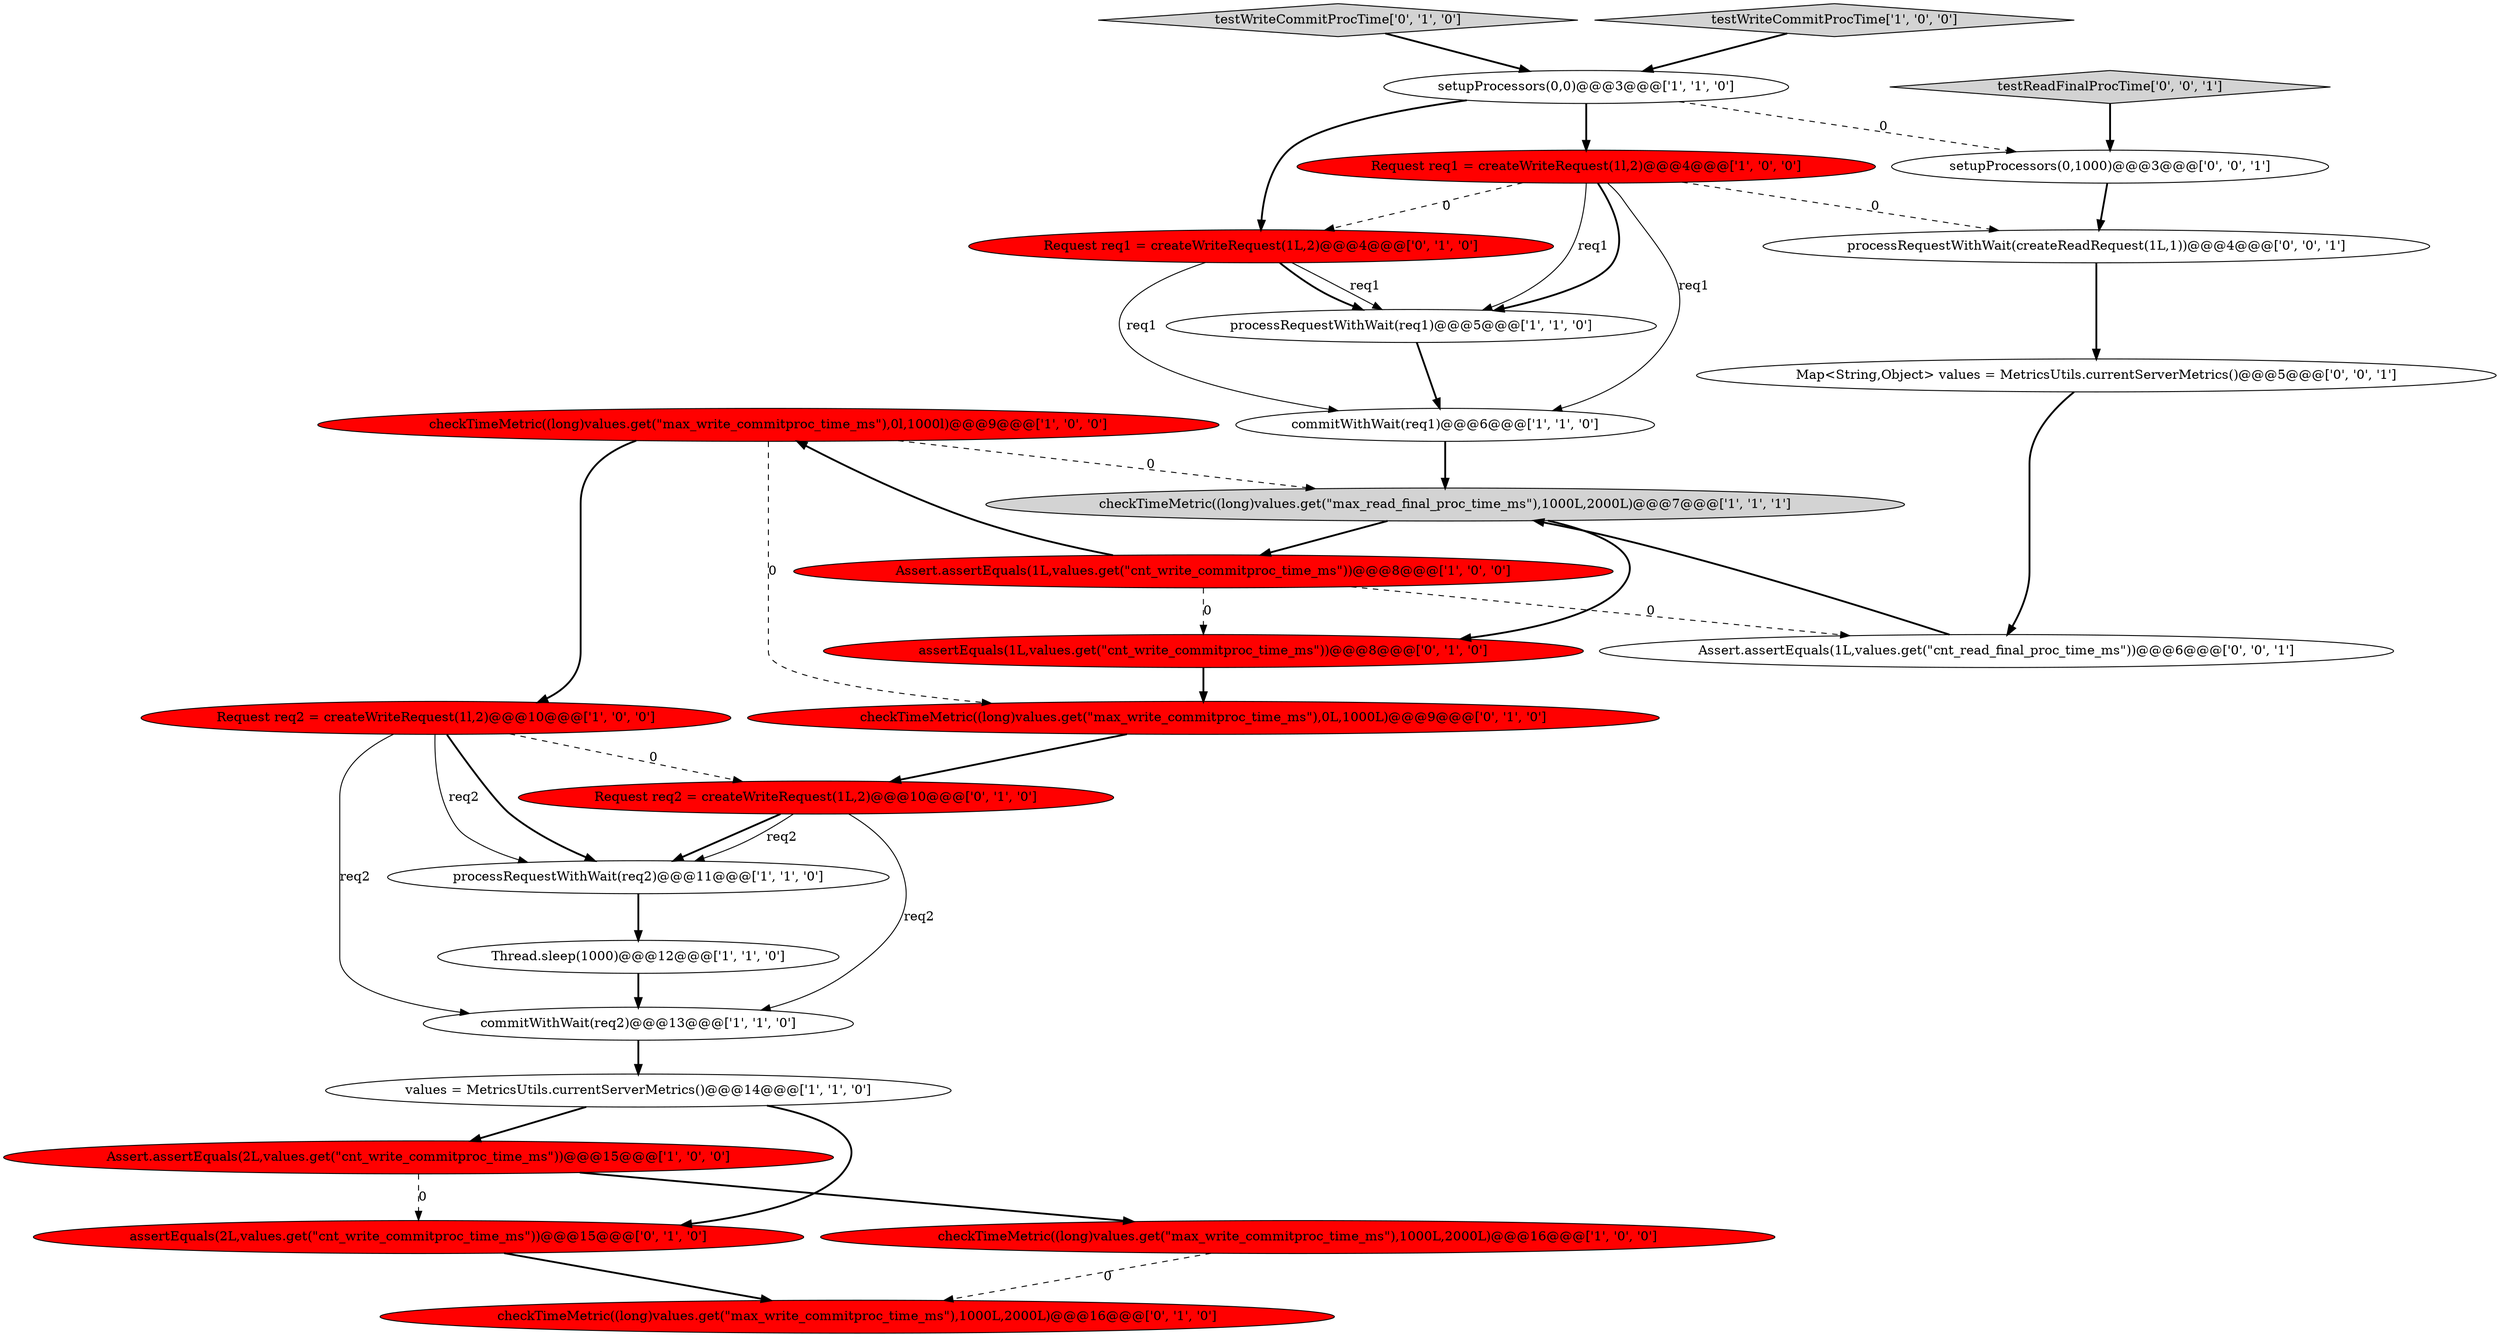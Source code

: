 digraph {
17 [style = filled, label = "assertEquals(2L,values.get(\"cnt_write_commitproc_time_ms\"))@@@15@@@['0', '1', '0']", fillcolor = red, shape = ellipse image = "AAA1AAABBB2BBB"];
7 [style = filled, label = "Assert.assertEquals(1L,values.get(\"cnt_write_commitproc_time_ms\"))@@@8@@@['1', '0', '0']", fillcolor = red, shape = ellipse image = "AAA1AAABBB1BBB"];
2 [style = filled, label = "Request req2 = createWriteRequest(1l,2)@@@10@@@['1', '0', '0']", fillcolor = red, shape = ellipse image = "AAA1AAABBB1BBB"];
9 [style = filled, label = "Thread.sleep(1000)@@@12@@@['1', '1', '0']", fillcolor = white, shape = ellipse image = "AAA0AAABBB1BBB"];
26 [style = filled, label = "testReadFinalProcTime['0', '0', '1']", fillcolor = lightgray, shape = diamond image = "AAA0AAABBB3BBB"];
5 [style = filled, label = "commitWithWait(req2)@@@13@@@['1', '1', '0']", fillcolor = white, shape = ellipse image = "AAA0AAABBB1BBB"];
25 [style = filled, label = "setupProcessors(0,1000)@@@3@@@['0', '0', '1']", fillcolor = white, shape = ellipse image = "AAA0AAABBB3BBB"];
19 [style = filled, label = "Request req1 = createWriteRequest(1L,2)@@@4@@@['0', '1', '0']", fillcolor = red, shape = ellipse image = "AAA1AAABBB2BBB"];
11 [style = filled, label = "Assert.assertEquals(2L,values.get(\"cnt_write_commitproc_time_ms\"))@@@15@@@['1', '0', '0']", fillcolor = red, shape = ellipse image = "AAA1AAABBB1BBB"];
12 [style = filled, label = "processRequestWithWait(req1)@@@5@@@['1', '1', '0']", fillcolor = white, shape = ellipse image = "AAA0AAABBB1BBB"];
8 [style = filled, label = "Request req1 = createWriteRequest(1l,2)@@@4@@@['1', '0', '0']", fillcolor = red, shape = ellipse image = "AAA1AAABBB1BBB"];
3 [style = filled, label = "checkTimeMetric((long)values.get(\"max_write_commitproc_time_ms\"),1000L,2000L)@@@16@@@['1', '0', '0']", fillcolor = red, shape = ellipse image = "AAA1AAABBB1BBB"];
20 [style = filled, label = "testWriteCommitProcTime['0', '1', '0']", fillcolor = lightgray, shape = diamond image = "AAA0AAABBB2BBB"];
4 [style = filled, label = "checkTimeMetric((long)values.get(\"max_write_commitproc_time_ms\"),0l,1000l)@@@9@@@['1', '0', '0']", fillcolor = red, shape = ellipse image = "AAA1AAABBB1BBB"];
0 [style = filled, label = "testWriteCommitProcTime['1', '0', '0']", fillcolor = lightgray, shape = diamond image = "AAA0AAABBB1BBB"];
15 [style = filled, label = "checkTimeMetric((long)values.get(\"max_write_commitproc_time_ms\"),0L,1000L)@@@9@@@['0', '1', '0']", fillcolor = red, shape = ellipse image = "AAA1AAABBB2BBB"];
21 [style = filled, label = "checkTimeMetric((long)values.get(\"max_write_commitproc_time_ms\"),1000L,2000L)@@@16@@@['0', '1', '0']", fillcolor = red, shape = ellipse image = "AAA1AAABBB2BBB"];
6 [style = filled, label = "processRequestWithWait(req2)@@@11@@@['1', '1', '0']", fillcolor = white, shape = ellipse image = "AAA0AAABBB1BBB"];
1 [style = filled, label = "checkTimeMetric((long)values.get(\"max_read_final_proc_time_ms\"),1000L,2000L)@@@7@@@['1', '1', '1']", fillcolor = lightgray, shape = ellipse image = "AAA0AAABBB1BBB"];
10 [style = filled, label = "setupProcessors(0,0)@@@3@@@['1', '1', '0']", fillcolor = white, shape = ellipse image = "AAA0AAABBB1BBB"];
24 [style = filled, label = "Assert.assertEquals(1L,values.get(\"cnt_read_final_proc_time_ms\"))@@@6@@@['0', '0', '1']", fillcolor = white, shape = ellipse image = "AAA0AAABBB3BBB"];
23 [style = filled, label = "processRequestWithWait(createReadRequest(1L,1))@@@4@@@['0', '0', '1']", fillcolor = white, shape = ellipse image = "AAA0AAABBB3BBB"];
16 [style = filled, label = "assertEquals(1L,values.get(\"cnt_write_commitproc_time_ms\"))@@@8@@@['0', '1', '0']", fillcolor = red, shape = ellipse image = "AAA1AAABBB2BBB"];
14 [style = filled, label = "values = MetricsUtils.currentServerMetrics()@@@14@@@['1', '1', '0']", fillcolor = white, shape = ellipse image = "AAA0AAABBB1BBB"];
13 [style = filled, label = "commitWithWait(req1)@@@6@@@['1', '1', '0']", fillcolor = white, shape = ellipse image = "AAA0AAABBB1BBB"];
22 [style = filled, label = "Map<String,Object> values = MetricsUtils.currentServerMetrics()@@@5@@@['0', '0', '1']", fillcolor = white, shape = ellipse image = "AAA0AAABBB3BBB"];
18 [style = filled, label = "Request req2 = createWriteRequest(1L,2)@@@10@@@['0', '1', '0']", fillcolor = red, shape = ellipse image = "AAA1AAABBB2BBB"];
8->13 [style = solid, label="req1"];
16->15 [style = bold, label=""];
8->19 [style = dashed, label="0"];
4->1 [style = dashed, label="0"];
2->6 [style = solid, label="req2"];
19->12 [style = bold, label=""];
3->21 [style = dashed, label="0"];
2->6 [style = bold, label=""];
25->23 [style = bold, label=""];
7->16 [style = dashed, label="0"];
10->19 [style = bold, label=""];
26->25 [style = bold, label=""];
14->17 [style = bold, label=""];
4->2 [style = bold, label=""];
7->4 [style = bold, label=""];
5->14 [style = bold, label=""];
11->17 [style = dashed, label="0"];
18->5 [style = solid, label="req2"];
1->7 [style = bold, label=""];
15->18 [style = bold, label=""];
13->1 [style = bold, label=""];
20->10 [style = bold, label=""];
19->13 [style = solid, label="req1"];
19->12 [style = solid, label="req1"];
12->13 [style = bold, label=""];
0->10 [style = bold, label=""];
8->12 [style = solid, label="req1"];
23->22 [style = bold, label=""];
10->8 [style = bold, label=""];
18->6 [style = bold, label=""];
11->3 [style = bold, label=""];
1->16 [style = bold, label=""];
7->24 [style = dashed, label="0"];
4->15 [style = dashed, label="0"];
2->18 [style = dashed, label="0"];
9->5 [style = bold, label=""];
22->24 [style = bold, label=""];
24->1 [style = bold, label=""];
6->9 [style = bold, label=""];
14->11 [style = bold, label=""];
17->21 [style = bold, label=""];
10->25 [style = dashed, label="0"];
8->12 [style = bold, label=""];
2->5 [style = solid, label="req2"];
8->23 [style = dashed, label="0"];
18->6 [style = solid, label="req2"];
}
